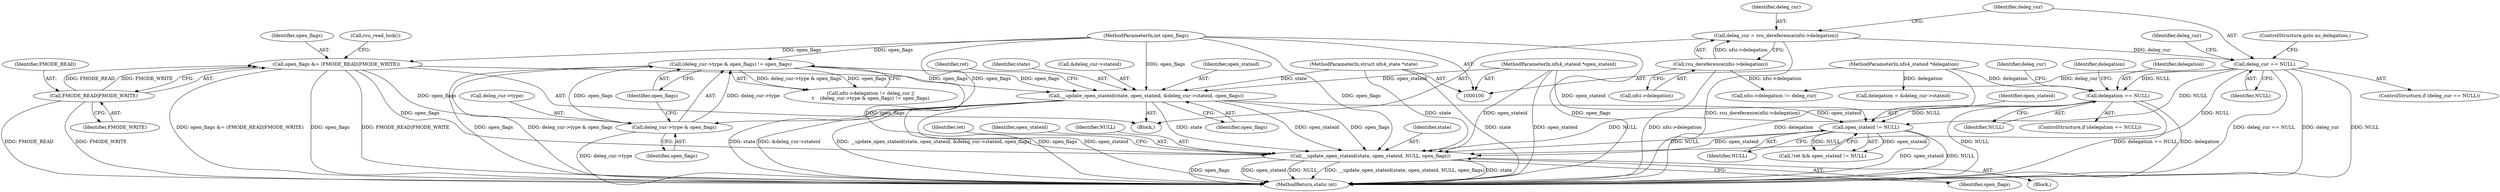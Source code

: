 digraph "1_linux_dc0b027dfadfcb8a5504f7d8052754bf8d501ab9_25@API" {
"1000209" [label="(Call,__update_open_stateid(state, open_stateid, NULL, open_flags))"];
"1000182" [label="(Call,__update_open_stateid(state, open_stateid, &deleg_cur->stateid, open_flags))"];
"1000101" [label="(MethodParameterIn,struct nfs4_state *state)"];
"1000102" [label="(MethodParameterIn,nfs4_stateid *open_stateid)"];
"1000147" [label="(Call,(deleg_cur->type & open_flags) != open_flags)"];
"1000148" [label="(Call,deleg_cur->type & open_flags)"];
"1000118" [label="(Call,open_flags &= (FMODE_READ|FMODE_WRITE))"];
"1000104" [label="(MethodParameterIn,int open_flags)"];
"1000120" [label="(Call,FMODE_READ|FMODE_WRITE)"];
"1000205" [label="(Call,open_stateid != NULL)"];
"1000156" [label="(Call,delegation == NULL)"];
"1000103" [label="(MethodParameterIn,nfs4_stateid *delegation)"];
"1000131" [label="(Call,deleg_cur == NULL)"];
"1000124" [label="(Call,deleg_cur = rcu_dereference(nfsi->delegation))"];
"1000126" [label="(Call,rcu_dereference(nfsi->delegation))"];
"1000219" [label="(MethodReturn,static int)"];
"1000142" [label="(Call,nfsi->delegation != deleg_cur)"];
"1000118" [label="(Call,open_flags &= (FMODE_READ|FMODE_WRITE))"];
"1000183" [label="(Identifier,state)"];
"1000213" [label="(Identifier,open_flags)"];
"1000149" [label="(Call,deleg_cur->type)"];
"1000130" [label="(ControlStructure,if (deleg_cur == NULL))"];
"1000211" [label="(Identifier,open_stateid)"];
"1000158" [label="(Identifier,NULL)"];
"1000119" [label="(Identifier,open_flags)"];
"1000207" [label="(Identifier,NULL)"];
"1000202" [label="(Call,!ret && open_stateid != NULL)"];
"1000160" [label="(Identifier,delegation)"];
"1000208" [label="(Block,)"];
"1000212" [label="(Identifier,NULL)"];
"1000159" [label="(Call,delegation = &deleg_cur->stateid)"];
"1000105" [label="(Block,)"];
"1000120" [label="(Call,FMODE_READ|FMODE_WRITE)"];
"1000132" [label="(Identifier,deleg_cur)"];
"1000125" [label="(Identifier,deleg_cur)"];
"1000156" [label="(Call,delegation == NULL)"];
"1000148" [label="(Call,deleg_cur->type & open_flags)"];
"1000157" [label="(Identifier,delegation)"];
"1000103" [label="(MethodParameterIn,nfs4_stateid *delegation)"];
"1000210" [label="(Identifier,state)"];
"1000171" [label="(Identifier,deleg_cur)"];
"1000122" [label="(Identifier,FMODE_WRITE)"];
"1000134" [label="(ControlStructure,goto no_delegation;)"];
"1000155" [label="(ControlStructure,if (delegation == NULL))"];
"1000104" [label="(MethodParameterIn,int open_flags)"];
"1000102" [label="(MethodParameterIn,nfs4_stateid *open_stateid)"];
"1000189" [label="(Identifier,open_flags)"];
"1000206" [label="(Identifier,open_stateid)"];
"1000126" [label="(Call,rcu_dereference(nfsi->delegation))"];
"1000147" [label="(Call,(deleg_cur->type & open_flags) != open_flags)"];
"1000185" [label="(Call,&deleg_cur->stateid)"];
"1000141" [label="(Call,nfsi->delegation != deleg_cur ||\n\t    (deleg_cur->type & open_flags) != open_flags)"];
"1000215" [label="(Identifier,ret)"];
"1000123" [label="(Call,rcu_read_lock())"];
"1000124" [label="(Call,deleg_cur = rcu_dereference(nfsi->delegation))"];
"1000209" [label="(Call,__update_open_stateid(state, open_stateid, NULL, open_flags))"];
"1000133" [label="(Identifier,NULL)"];
"1000184" [label="(Identifier,open_stateid)"];
"1000191" [label="(Identifier,ret)"];
"1000152" [label="(Identifier,open_flags)"];
"1000138" [label="(Identifier,deleg_cur)"];
"1000127" [label="(Call,nfsi->delegation)"];
"1000205" [label="(Call,open_stateid != NULL)"];
"1000131" [label="(Call,deleg_cur == NULL)"];
"1000182" [label="(Call,__update_open_stateid(state, open_stateid, &deleg_cur->stateid, open_flags))"];
"1000121" [label="(Identifier,FMODE_READ)"];
"1000101" [label="(MethodParameterIn,struct nfs4_state *state)"];
"1000153" [label="(Identifier,open_flags)"];
"1000209" -> "1000208"  [label="AST: "];
"1000209" -> "1000213"  [label="CFG: "];
"1000210" -> "1000209"  [label="AST: "];
"1000211" -> "1000209"  [label="AST: "];
"1000212" -> "1000209"  [label="AST: "];
"1000213" -> "1000209"  [label="AST: "];
"1000215" -> "1000209"  [label="CFG: "];
"1000209" -> "1000219"  [label="DDG: NULL"];
"1000209" -> "1000219"  [label="DDG: __update_open_stateid(state, open_stateid, NULL, open_flags)"];
"1000209" -> "1000219"  [label="DDG: state"];
"1000209" -> "1000219"  [label="DDG: open_flags"];
"1000209" -> "1000219"  [label="DDG: open_stateid"];
"1000182" -> "1000209"  [label="DDG: state"];
"1000182" -> "1000209"  [label="DDG: open_stateid"];
"1000182" -> "1000209"  [label="DDG: open_flags"];
"1000101" -> "1000209"  [label="DDG: state"];
"1000205" -> "1000209"  [label="DDG: open_stateid"];
"1000205" -> "1000209"  [label="DDG: NULL"];
"1000102" -> "1000209"  [label="DDG: open_stateid"];
"1000156" -> "1000209"  [label="DDG: NULL"];
"1000131" -> "1000209"  [label="DDG: NULL"];
"1000147" -> "1000209"  [label="DDG: open_flags"];
"1000118" -> "1000209"  [label="DDG: open_flags"];
"1000104" -> "1000209"  [label="DDG: open_flags"];
"1000182" -> "1000105"  [label="AST: "];
"1000182" -> "1000189"  [label="CFG: "];
"1000183" -> "1000182"  [label="AST: "];
"1000184" -> "1000182"  [label="AST: "];
"1000185" -> "1000182"  [label="AST: "];
"1000189" -> "1000182"  [label="AST: "];
"1000191" -> "1000182"  [label="CFG: "];
"1000182" -> "1000219"  [label="DDG: &deleg_cur->stateid"];
"1000182" -> "1000219"  [label="DDG: __update_open_stateid(state, open_stateid, &deleg_cur->stateid, open_flags)"];
"1000182" -> "1000219"  [label="DDG: open_flags"];
"1000182" -> "1000219"  [label="DDG: open_stateid"];
"1000182" -> "1000219"  [label="DDG: state"];
"1000101" -> "1000182"  [label="DDG: state"];
"1000102" -> "1000182"  [label="DDG: open_stateid"];
"1000147" -> "1000182"  [label="DDG: open_flags"];
"1000118" -> "1000182"  [label="DDG: open_flags"];
"1000104" -> "1000182"  [label="DDG: open_flags"];
"1000182" -> "1000205"  [label="DDG: open_stateid"];
"1000101" -> "1000100"  [label="AST: "];
"1000101" -> "1000219"  [label="DDG: state"];
"1000102" -> "1000100"  [label="AST: "];
"1000102" -> "1000219"  [label="DDG: open_stateid"];
"1000102" -> "1000205"  [label="DDG: open_stateid"];
"1000147" -> "1000141"  [label="AST: "];
"1000147" -> "1000153"  [label="CFG: "];
"1000148" -> "1000147"  [label="AST: "];
"1000153" -> "1000147"  [label="AST: "];
"1000141" -> "1000147"  [label="CFG: "];
"1000147" -> "1000219"  [label="DDG: deleg_cur->type & open_flags"];
"1000147" -> "1000219"  [label="DDG: open_flags"];
"1000147" -> "1000141"  [label="DDG: deleg_cur->type & open_flags"];
"1000147" -> "1000141"  [label="DDG: open_flags"];
"1000148" -> "1000147"  [label="DDG: deleg_cur->type"];
"1000148" -> "1000147"  [label="DDG: open_flags"];
"1000104" -> "1000147"  [label="DDG: open_flags"];
"1000148" -> "1000152"  [label="CFG: "];
"1000149" -> "1000148"  [label="AST: "];
"1000152" -> "1000148"  [label="AST: "];
"1000153" -> "1000148"  [label="CFG: "];
"1000148" -> "1000219"  [label="DDG: deleg_cur->type"];
"1000118" -> "1000148"  [label="DDG: open_flags"];
"1000104" -> "1000148"  [label="DDG: open_flags"];
"1000118" -> "1000105"  [label="AST: "];
"1000118" -> "1000120"  [label="CFG: "];
"1000119" -> "1000118"  [label="AST: "];
"1000120" -> "1000118"  [label="AST: "];
"1000123" -> "1000118"  [label="CFG: "];
"1000118" -> "1000219"  [label="DDG: open_flags &= (FMODE_READ|FMODE_WRITE)"];
"1000118" -> "1000219"  [label="DDG: FMODE_READ|FMODE_WRITE"];
"1000118" -> "1000219"  [label="DDG: open_flags"];
"1000104" -> "1000118"  [label="DDG: open_flags"];
"1000120" -> "1000118"  [label="DDG: FMODE_READ"];
"1000120" -> "1000118"  [label="DDG: FMODE_WRITE"];
"1000104" -> "1000100"  [label="AST: "];
"1000104" -> "1000219"  [label="DDG: open_flags"];
"1000120" -> "1000122"  [label="CFG: "];
"1000121" -> "1000120"  [label="AST: "];
"1000122" -> "1000120"  [label="AST: "];
"1000120" -> "1000219"  [label="DDG: FMODE_READ"];
"1000120" -> "1000219"  [label="DDG: FMODE_WRITE"];
"1000205" -> "1000202"  [label="AST: "];
"1000205" -> "1000207"  [label="CFG: "];
"1000206" -> "1000205"  [label="AST: "];
"1000207" -> "1000205"  [label="AST: "];
"1000202" -> "1000205"  [label="CFG: "];
"1000205" -> "1000219"  [label="DDG: open_stateid"];
"1000205" -> "1000219"  [label="DDG: NULL"];
"1000205" -> "1000202"  [label="DDG: open_stateid"];
"1000205" -> "1000202"  [label="DDG: NULL"];
"1000156" -> "1000205"  [label="DDG: NULL"];
"1000131" -> "1000205"  [label="DDG: NULL"];
"1000156" -> "1000155"  [label="AST: "];
"1000156" -> "1000158"  [label="CFG: "];
"1000157" -> "1000156"  [label="AST: "];
"1000158" -> "1000156"  [label="AST: "];
"1000160" -> "1000156"  [label="CFG: "];
"1000171" -> "1000156"  [label="CFG: "];
"1000156" -> "1000219"  [label="DDG: delegation == NULL"];
"1000156" -> "1000219"  [label="DDG: delegation"];
"1000156" -> "1000219"  [label="DDG: NULL"];
"1000103" -> "1000156"  [label="DDG: delegation"];
"1000131" -> "1000156"  [label="DDG: NULL"];
"1000103" -> "1000100"  [label="AST: "];
"1000103" -> "1000219"  [label="DDG: delegation"];
"1000103" -> "1000159"  [label="DDG: delegation"];
"1000131" -> "1000130"  [label="AST: "];
"1000131" -> "1000133"  [label="CFG: "];
"1000132" -> "1000131"  [label="AST: "];
"1000133" -> "1000131"  [label="AST: "];
"1000134" -> "1000131"  [label="CFG: "];
"1000138" -> "1000131"  [label="CFG: "];
"1000131" -> "1000219"  [label="DDG: deleg_cur"];
"1000131" -> "1000219"  [label="DDG: NULL"];
"1000131" -> "1000219"  [label="DDG: deleg_cur == NULL"];
"1000124" -> "1000131"  [label="DDG: deleg_cur"];
"1000131" -> "1000142"  [label="DDG: deleg_cur"];
"1000124" -> "1000105"  [label="AST: "];
"1000124" -> "1000126"  [label="CFG: "];
"1000125" -> "1000124"  [label="AST: "];
"1000126" -> "1000124"  [label="AST: "];
"1000132" -> "1000124"  [label="CFG: "];
"1000124" -> "1000219"  [label="DDG: rcu_dereference(nfsi->delegation)"];
"1000126" -> "1000124"  [label="DDG: nfsi->delegation"];
"1000126" -> "1000127"  [label="CFG: "];
"1000127" -> "1000126"  [label="AST: "];
"1000126" -> "1000219"  [label="DDG: nfsi->delegation"];
"1000126" -> "1000142"  [label="DDG: nfsi->delegation"];
}
